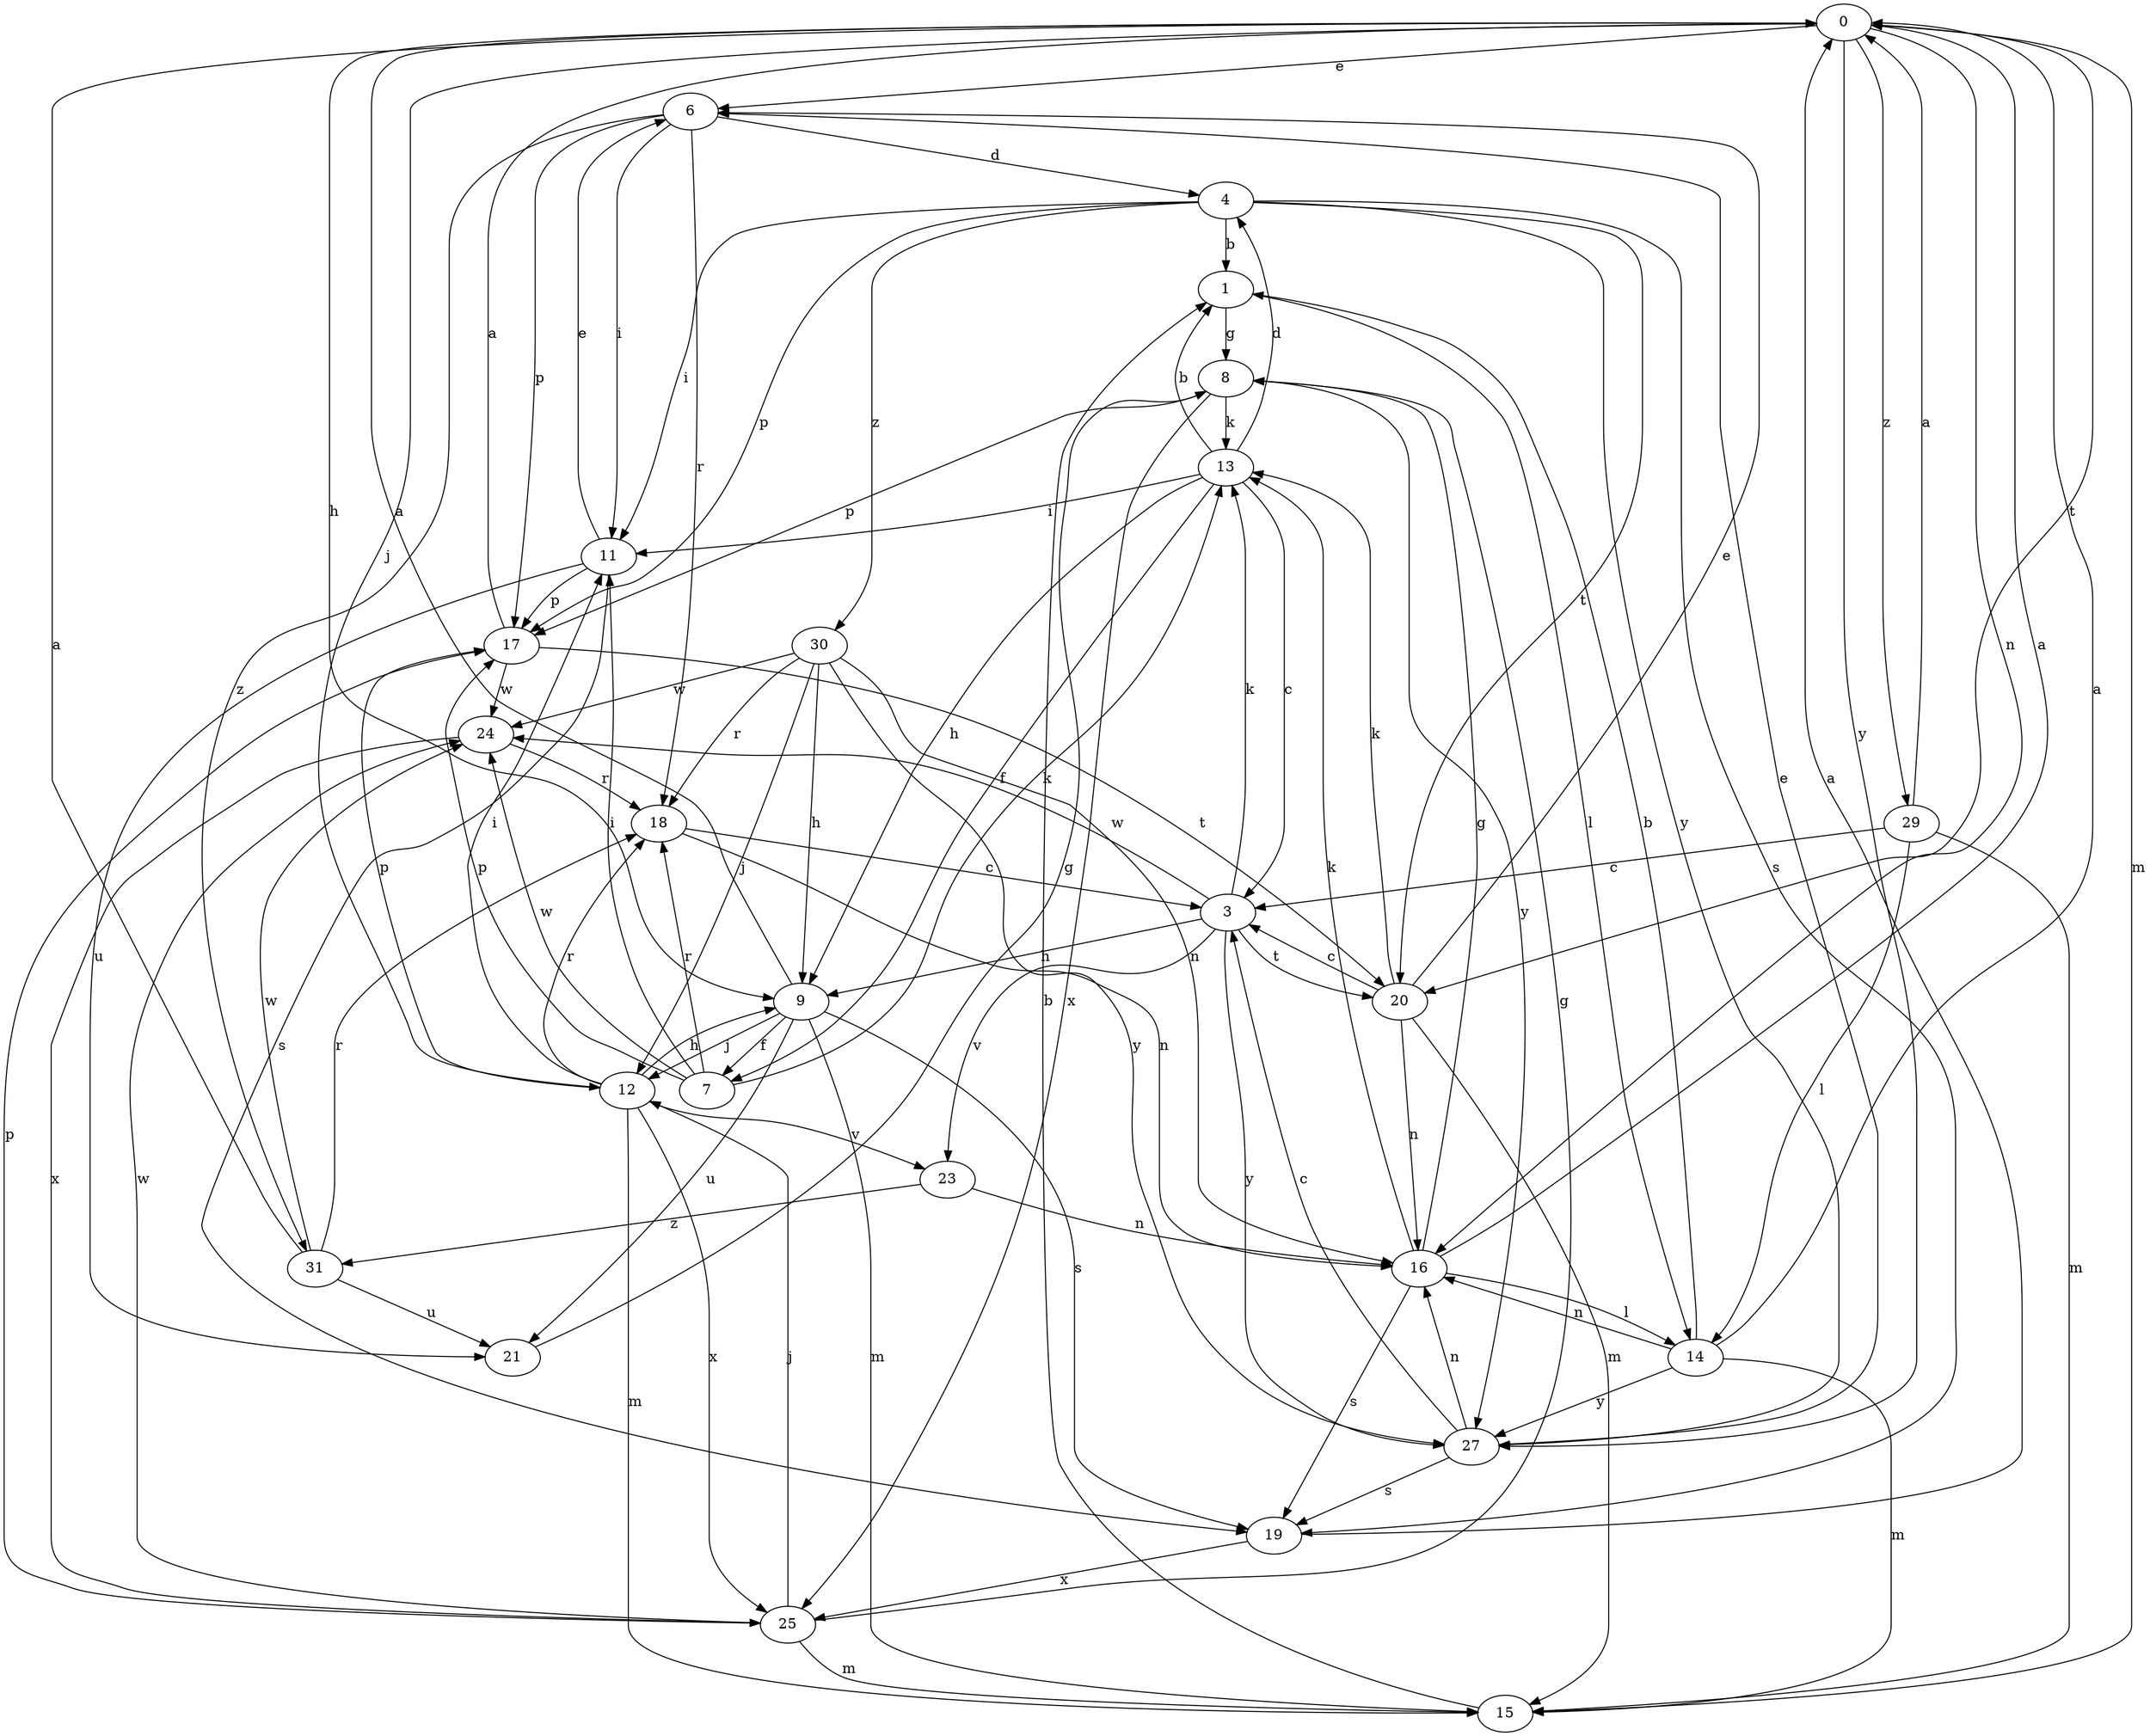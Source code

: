 strict digraph  {
0;
1;
3;
4;
6;
7;
8;
9;
11;
12;
13;
14;
15;
16;
17;
18;
19;
20;
21;
23;
24;
25;
27;
29;
30;
31;
0 -> 6  [label=e];
0 -> 9  [label=h];
0 -> 12  [label=j];
0 -> 15  [label=m];
0 -> 16  [label=n];
0 -> 20  [label=t];
0 -> 27  [label=y];
0 -> 29  [label=z];
1 -> 8  [label=g];
1 -> 14  [label=l];
3 -> 9  [label=h];
3 -> 13  [label=k];
3 -> 20  [label=t];
3 -> 23  [label=v];
3 -> 24  [label=w];
3 -> 27  [label=y];
4 -> 1  [label=b];
4 -> 11  [label=i];
4 -> 17  [label=p];
4 -> 19  [label=s];
4 -> 20  [label=t];
4 -> 27  [label=y];
4 -> 30  [label=z];
6 -> 4  [label=d];
6 -> 11  [label=i];
6 -> 17  [label=p];
6 -> 18  [label=r];
6 -> 31  [label=z];
7 -> 11  [label=i];
7 -> 13  [label=k];
7 -> 17  [label=p];
7 -> 18  [label=r];
7 -> 24  [label=w];
8 -> 13  [label=k];
8 -> 17  [label=p];
8 -> 25  [label=x];
8 -> 27  [label=y];
9 -> 0  [label=a];
9 -> 7  [label=f];
9 -> 12  [label=j];
9 -> 15  [label=m];
9 -> 19  [label=s];
9 -> 21  [label=u];
11 -> 6  [label=e];
11 -> 17  [label=p];
11 -> 19  [label=s];
11 -> 21  [label=u];
12 -> 9  [label=h];
12 -> 11  [label=i];
12 -> 15  [label=m];
12 -> 17  [label=p];
12 -> 18  [label=r];
12 -> 23  [label=v];
12 -> 25  [label=x];
13 -> 1  [label=b];
13 -> 3  [label=c];
13 -> 4  [label=d];
13 -> 7  [label=f];
13 -> 9  [label=h];
13 -> 11  [label=i];
14 -> 0  [label=a];
14 -> 1  [label=b];
14 -> 15  [label=m];
14 -> 16  [label=n];
14 -> 27  [label=y];
15 -> 1  [label=b];
16 -> 0  [label=a];
16 -> 8  [label=g];
16 -> 13  [label=k];
16 -> 14  [label=l];
16 -> 19  [label=s];
17 -> 0  [label=a];
17 -> 20  [label=t];
17 -> 24  [label=w];
18 -> 3  [label=c];
18 -> 16  [label=n];
19 -> 0  [label=a];
19 -> 25  [label=x];
20 -> 3  [label=c];
20 -> 6  [label=e];
20 -> 13  [label=k];
20 -> 15  [label=m];
20 -> 16  [label=n];
21 -> 8  [label=g];
23 -> 16  [label=n];
23 -> 31  [label=z];
24 -> 18  [label=r];
24 -> 25  [label=x];
25 -> 8  [label=g];
25 -> 12  [label=j];
25 -> 15  [label=m];
25 -> 17  [label=p];
25 -> 24  [label=w];
27 -> 3  [label=c];
27 -> 6  [label=e];
27 -> 16  [label=n];
27 -> 19  [label=s];
29 -> 0  [label=a];
29 -> 3  [label=c];
29 -> 14  [label=l];
29 -> 15  [label=m];
30 -> 9  [label=h];
30 -> 12  [label=j];
30 -> 16  [label=n];
30 -> 18  [label=r];
30 -> 24  [label=w];
30 -> 27  [label=y];
31 -> 0  [label=a];
31 -> 18  [label=r];
31 -> 21  [label=u];
31 -> 24  [label=w];
}
